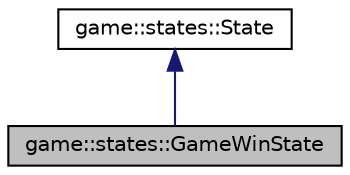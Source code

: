 digraph "game::states::GameWinState"
{
 // LATEX_PDF_SIZE
  edge [fontname="Helvetica",fontsize="10",labelfontname="Helvetica",labelfontsize="10"];
  node [fontname="Helvetica",fontsize="10",shape=record];
  Node1 [label="game::states::GameWinState",height=0.2,width=0.4,color="black", fillcolor="grey75", style="filled", fontcolor="black",tooltip="game win state"];
  Node2 -> Node1 [dir="back",color="midnightblue",fontsize="10",style="solid",fontname="Helvetica"];
  Node2 [label="game::states::State",height=0.2,width=0.4,color="black", fillcolor="white", style="filled",URL="$classgame_1_1states_1_1State.html",tooltip="base class of all game states"];
}
